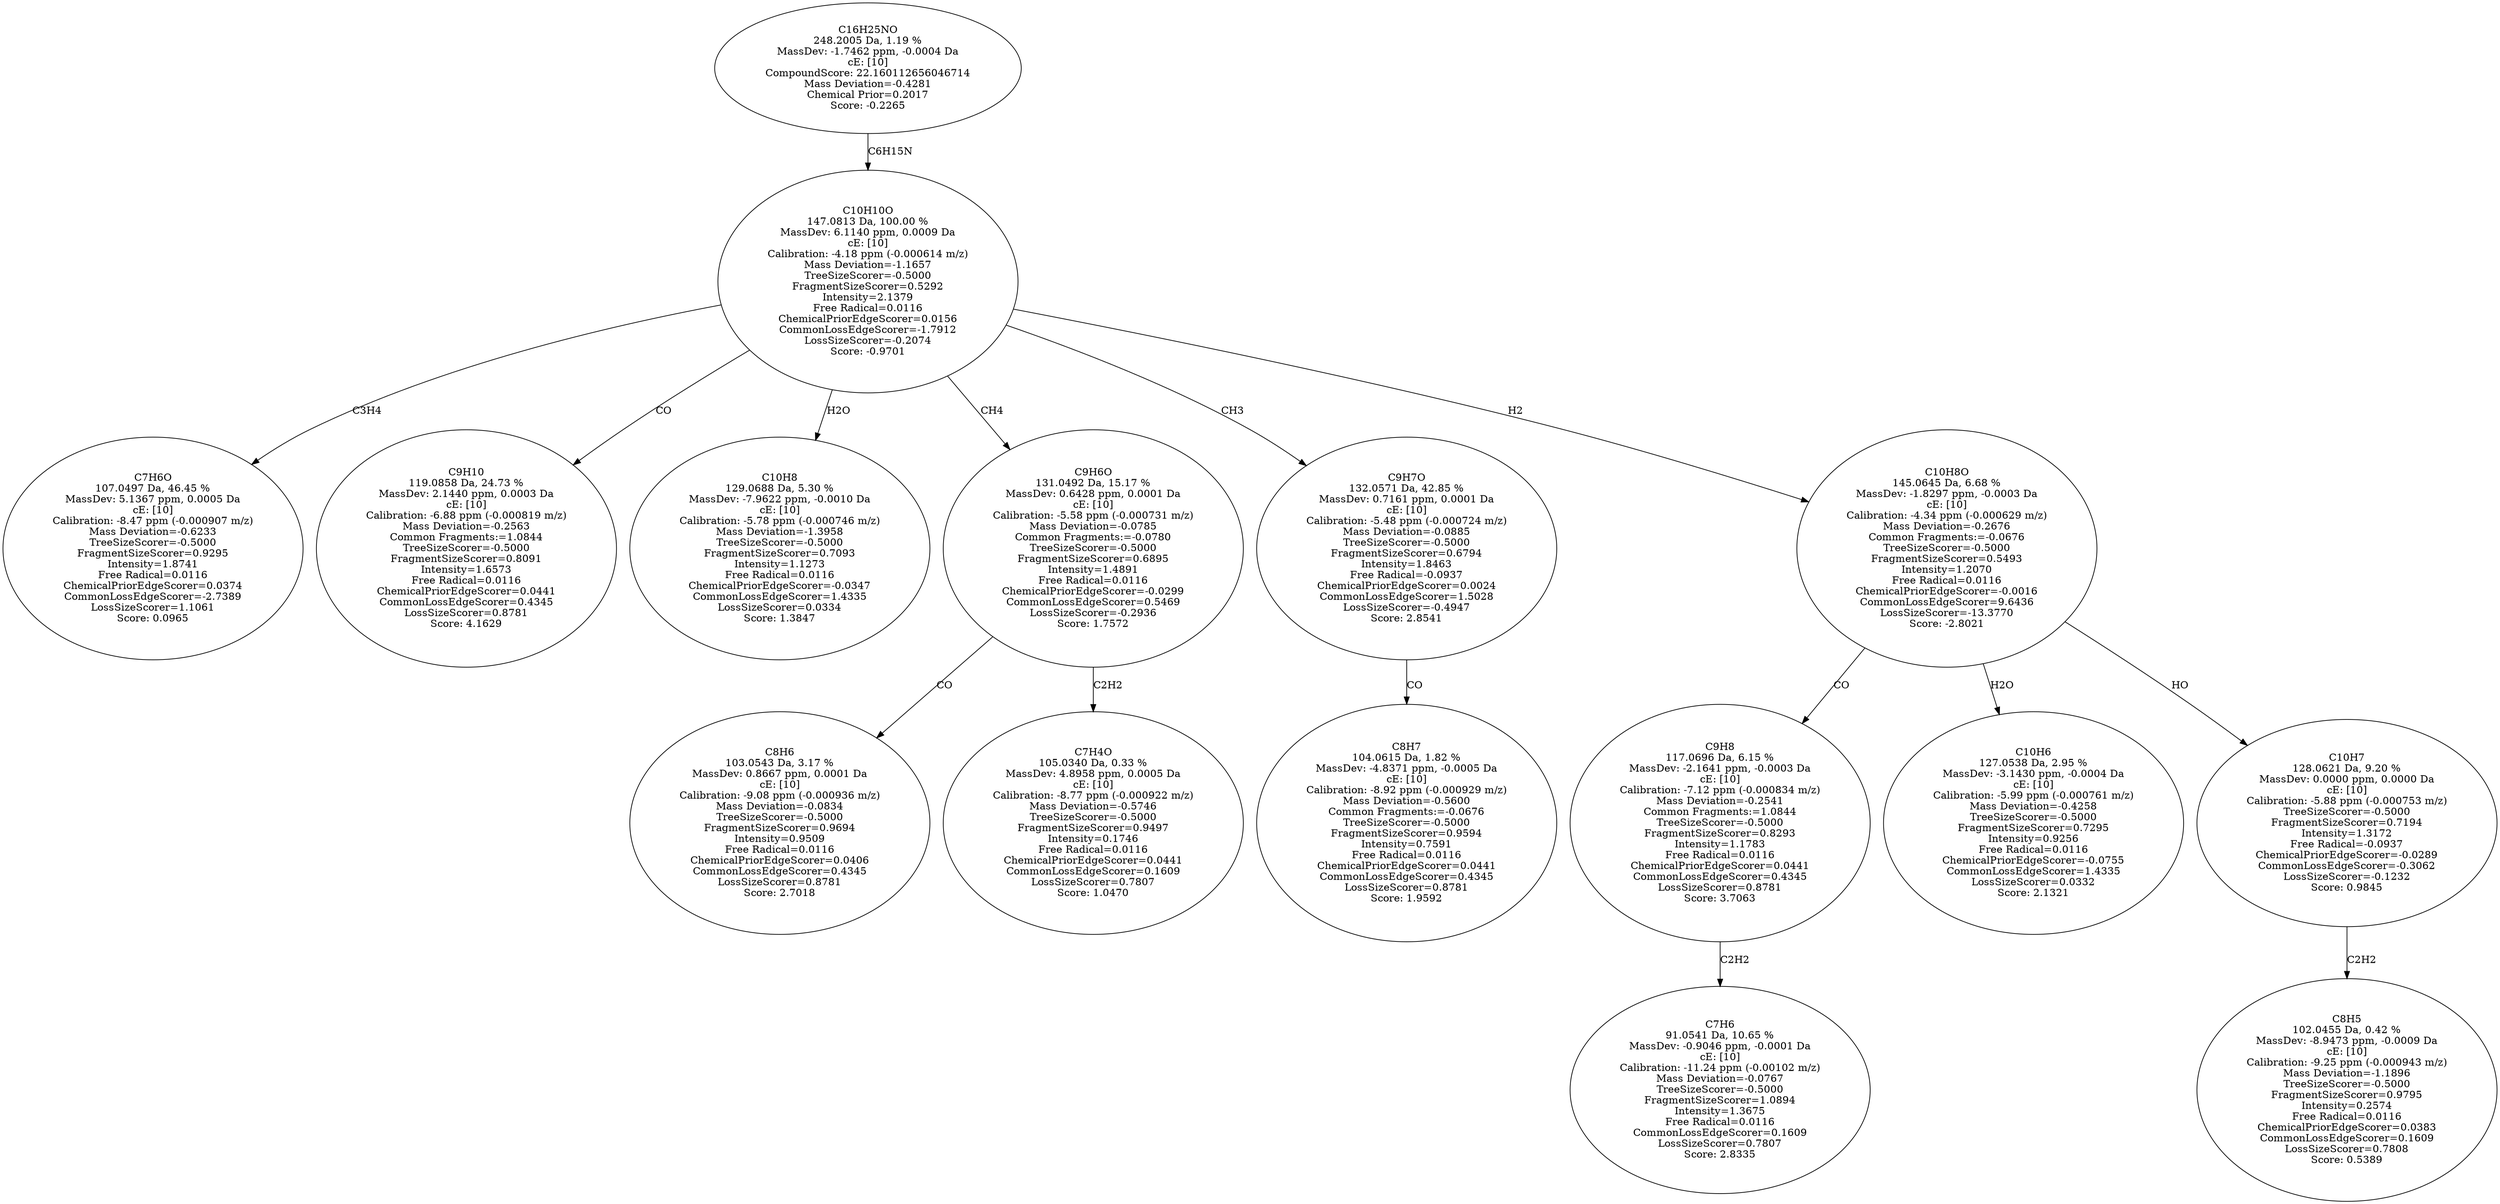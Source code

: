 strict digraph {
v1 [label="C7H6O\n107.0497 Da, 46.45 %\nMassDev: 5.1367 ppm, 0.0005 Da\ncE: [10]\nCalibration: -8.47 ppm (-0.000907 m/z)\nMass Deviation=-0.6233\nTreeSizeScorer=-0.5000\nFragmentSizeScorer=0.9295\nIntensity=1.8741\nFree Radical=0.0116\nChemicalPriorEdgeScorer=0.0374\nCommonLossEdgeScorer=-2.7389\nLossSizeScorer=1.1061\nScore: 0.0965"];
v2 [label="C9H10\n119.0858 Da, 24.73 %\nMassDev: 2.1440 ppm, 0.0003 Da\ncE: [10]\nCalibration: -6.88 ppm (-0.000819 m/z)\nMass Deviation=-0.2563\nCommon Fragments:=1.0844\nTreeSizeScorer=-0.5000\nFragmentSizeScorer=0.8091\nIntensity=1.6573\nFree Radical=0.0116\nChemicalPriorEdgeScorer=0.0441\nCommonLossEdgeScorer=0.4345\nLossSizeScorer=0.8781\nScore: 4.1629"];
v3 [label="C10H8\n129.0688 Da, 5.30 %\nMassDev: -7.9622 ppm, -0.0010 Da\ncE: [10]\nCalibration: -5.78 ppm (-0.000746 m/z)\nMass Deviation=-1.3958\nTreeSizeScorer=-0.5000\nFragmentSizeScorer=0.7093\nIntensity=1.1273\nFree Radical=0.0116\nChemicalPriorEdgeScorer=-0.0347\nCommonLossEdgeScorer=1.4335\nLossSizeScorer=0.0334\nScore: 1.3847"];
v4 [label="C8H6\n103.0543 Da, 3.17 %\nMassDev: 0.8667 ppm, 0.0001 Da\ncE: [10]\nCalibration: -9.08 ppm (-0.000936 m/z)\nMass Deviation=-0.0834\nTreeSizeScorer=-0.5000\nFragmentSizeScorer=0.9694\nIntensity=0.9509\nFree Radical=0.0116\nChemicalPriorEdgeScorer=0.0406\nCommonLossEdgeScorer=0.4345\nLossSizeScorer=0.8781\nScore: 2.7018"];
v5 [label="C7H4O\n105.0340 Da, 0.33 %\nMassDev: 4.8958 ppm, 0.0005 Da\ncE: [10]\nCalibration: -8.77 ppm (-0.000922 m/z)\nMass Deviation=-0.5746\nTreeSizeScorer=-0.5000\nFragmentSizeScorer=0.9497\nIntensity=0.1746\nFree Radical=0.0116\nChemicalPriorEdgeScorer=0.0441\nCommonLossEdgeScorer=0.1609\nLossSizeScorer=0.7807\nScore: 1.0470"];
v6 [label="C9H6O\n131.0492 Da, 15.17 %\nMassDev: 0.6428 ppm, 0.0001 Da\ncE: [10]\nCalibration: -5.58 ppm (-0.000731 m/z)\nMass Deviation=-0.0785\nCommon Fragments:=-0.0780\nTreeSizeScorer=-0.5000\nFragmentSizeScorer=0.6895\nIntensity=1.4891\nFree Radical=0.0116\nChemicalPriorEdgeScorer=-0.0299\nCommonLossEdgeScorer=0.5469\nLossSizeScorer=-0.2936\nScore: 1.7572"];
v7 [label="C8H7\n104.0615 Da, 1.82 %\nMassDev: -4.8371 ppm, -0.0005 Da\ncE: [10]\nCalibration: -8.92 ppm (-0.000929 m/z)\nMass Deviation=-0.5600\nCommon Fragments:=-0.0676\nTreeSizeScorer=-0.5000\nFragmentSizeScorer=0.9594\nIntensity=0.7591\nFree Radical=0.0116\nChemicalPriorEdgeScorer=0.0441\nCommonLossEdgeScorer=0.4345\nLossSizeScorer=0.8781\nScore: 1.9592"];
v8 [label="C9H7O\n132.0571 Da, 42.85 %\nMassDev: 0.7161 ppm, 0.0001 Da\ncE: [10]\nCalibration: -5.48 ppm (-0.000724 m/z)\nMass Deviation=-0.0885\nTreeSizeScorer=-0.5000\nFragmentSizeScorer=0.6794\nIntensity=1.8463\nFree Radical=-0.0937\nChemicalPriorEdgeScorer=0.0024\nCommonLossEdgeScorer=1.5028\nLossSizeScorer=-0.4947\nScore: 2.8541"];
v9 [label="C7H6\n91.0541 Da, 10.65 %\nMassDev: -0.9046 ppm, -0.0001 Da\ncE: [10]\nCalibration: -11.24 ppm (-0.00102 m/z)\nMass Deviation=-0.0767\nTreeSizeScorer=-0.5000\nFragmentSizeScorer=1.0894\nIntensity=1.3675\nFree Radical=0.0116\nCommonLossEdgeScorer=0.1609\nLossSizeScorer=0.7807\nScore: 2.8335"];
v10 [label="C9H8\n117.0696 Da, 6.15 %\nMassDev: -2.1641 ppm, -0.0003 Da\ncE: [10]\nCalibration: -7.12 ppm (-0.000834 m/z)\nMass Deviation=-0.2541\nCommon Fragments:=1.0844\nTreeSizeScorer=-0.5000\nFragmentSizeScorer=0.8293\nIntensity=1.1783\nFree Radical=0.0116\nChemicalPriorEdgeScorer=0.0441\nCommonLossEdgeScorer=0.4345\nLossSizeScorer=0.8781\nScore: 3.7063"];
v11 [label="C10H6\n127.0538 Da, 2.95 %\nMassDev: -3.1430 ppm, -0.0004 Da\ncE: [10]\nCalibration: -5.99 ppm (-0.000761 m/z)\nMass Deviation=-0.4258\nTreeSizeScorer=-0.5000\nFragmentSizeScorer=0.7295\nIntensity=0.9256\nFree Radical=0.0116\nChemicalPriorEdgeScorer=-0.0755\nCommonLossEdgeScorer=1.4335\nLossSizeScorer=0.0332\nScore: 2.1321"];
v12 [label="C8H5\n102.0455 Da, 0.42 %\nMassDev: -8.9473 ppm, -0.0009 Da\ncE: [10]\nCalibration: -9.25 ppm (-0.000943 m/z)\nMass Deviation=-1.1896\nTreeSizeScorer=-0.5000\nFragmentSizeScorer=0.9795\nIntensity=0.2574\nFree Radical=0.0116\nChemicalPriorEdgeScorer=0.0383\nCommonLossEdgeScorer=0.1609\nLossSizeScorer=0.7808\nScore: 0.5389"];
v13 [label="C10H7\n128.0621 Da, 9.20 %\nMassDev: 0.0000 ppm, 0.0000 Da\ncE: [10]\nCalibration: -5.88 ppm (-0.000753 m/z)\nTreeSizeScorer=-0.5000\nFragmentSizeScorer=0.7194\nIntensity=1.3172\nFree Radical=-0.0937\nChemicalPriorEdgeScorer=-0.0289\nCommonLossEdgeScorer=-0.3062\nLossSizeScorer=-0.1232\nScore: 0.9845"];
v14 [label="C10H8O\n145.0645 Da, 6.68 %\nMassDev: -1.8297 ppm, -0.0003 Da\ncE: [10]\nCalibration: -4.34 ppm (-0.000629 m/z)\nMass Deviation=-0.2676\nCommon Fragments:=-0.0676\nTreeSizeScorer=-0.5000\nFragmentSizeScorer=0.5493\nIntensity=1.2070\nFree Radical=0.0116\nChemicalPriorEdgeScorer=-0.0016\nCommonLossEdgeScorer=9.6436\nLossSizeScorer=-13.3770\nScore: -2.8021"];
v15 [label="C10H10O\n147.0813 Da, 100.00 %\nMassDev: 6.1140 ppm, 0.0009 Da\ncE: [10]\nCalibration: -4.18 ppm (-0.000614 m/z)\nMass Deviation=-1.1657\nTreeSizeScorer=-0.5000\nFragmentSizeScorer=0.5292\nIntensity=2.1379\nFree Radical=0.0116\nChemicalPriorEdgeScorer=0.0156\nCommonLossEdgeScorer=-1.7912\nLossSizeScorer=-0.2074\nScore: -0.9701"];
v16 [label="C16H25NO\n248.2005 Da, 1.19 %\nMassDev: -1.7462 ppm, -0.0004 Da\ncE: [10]\nCompoundScore: 22.160112656046714\nMass Deviation=-0.4281\nChemical Prior=0.2017\nScore: -0.2265"];
v15 -> v1 [label="C3H4"];
v15 -> v2 [label="CO"];
v15 -> v3 [label="H2O"];
v6 -> v4 [label="CO"];
v6 -> v5 [label="C2H2"];
v15 -> v6 [label="CH4"];
v8 -> v7 [label="CO"];
v15 -> v8 [label="CH3"];
v10 -> v9 [label="C2H2"];
v14 -> v10 [label="CO"];
v14 -> v11 [label="H2O"];
v13 -> v12 [label="C2H2"];
v14 -> v13 [label="HO"];
v15 -> v14 [label="H2"];
v16 -> v15 [label="C6H15N"];
}
